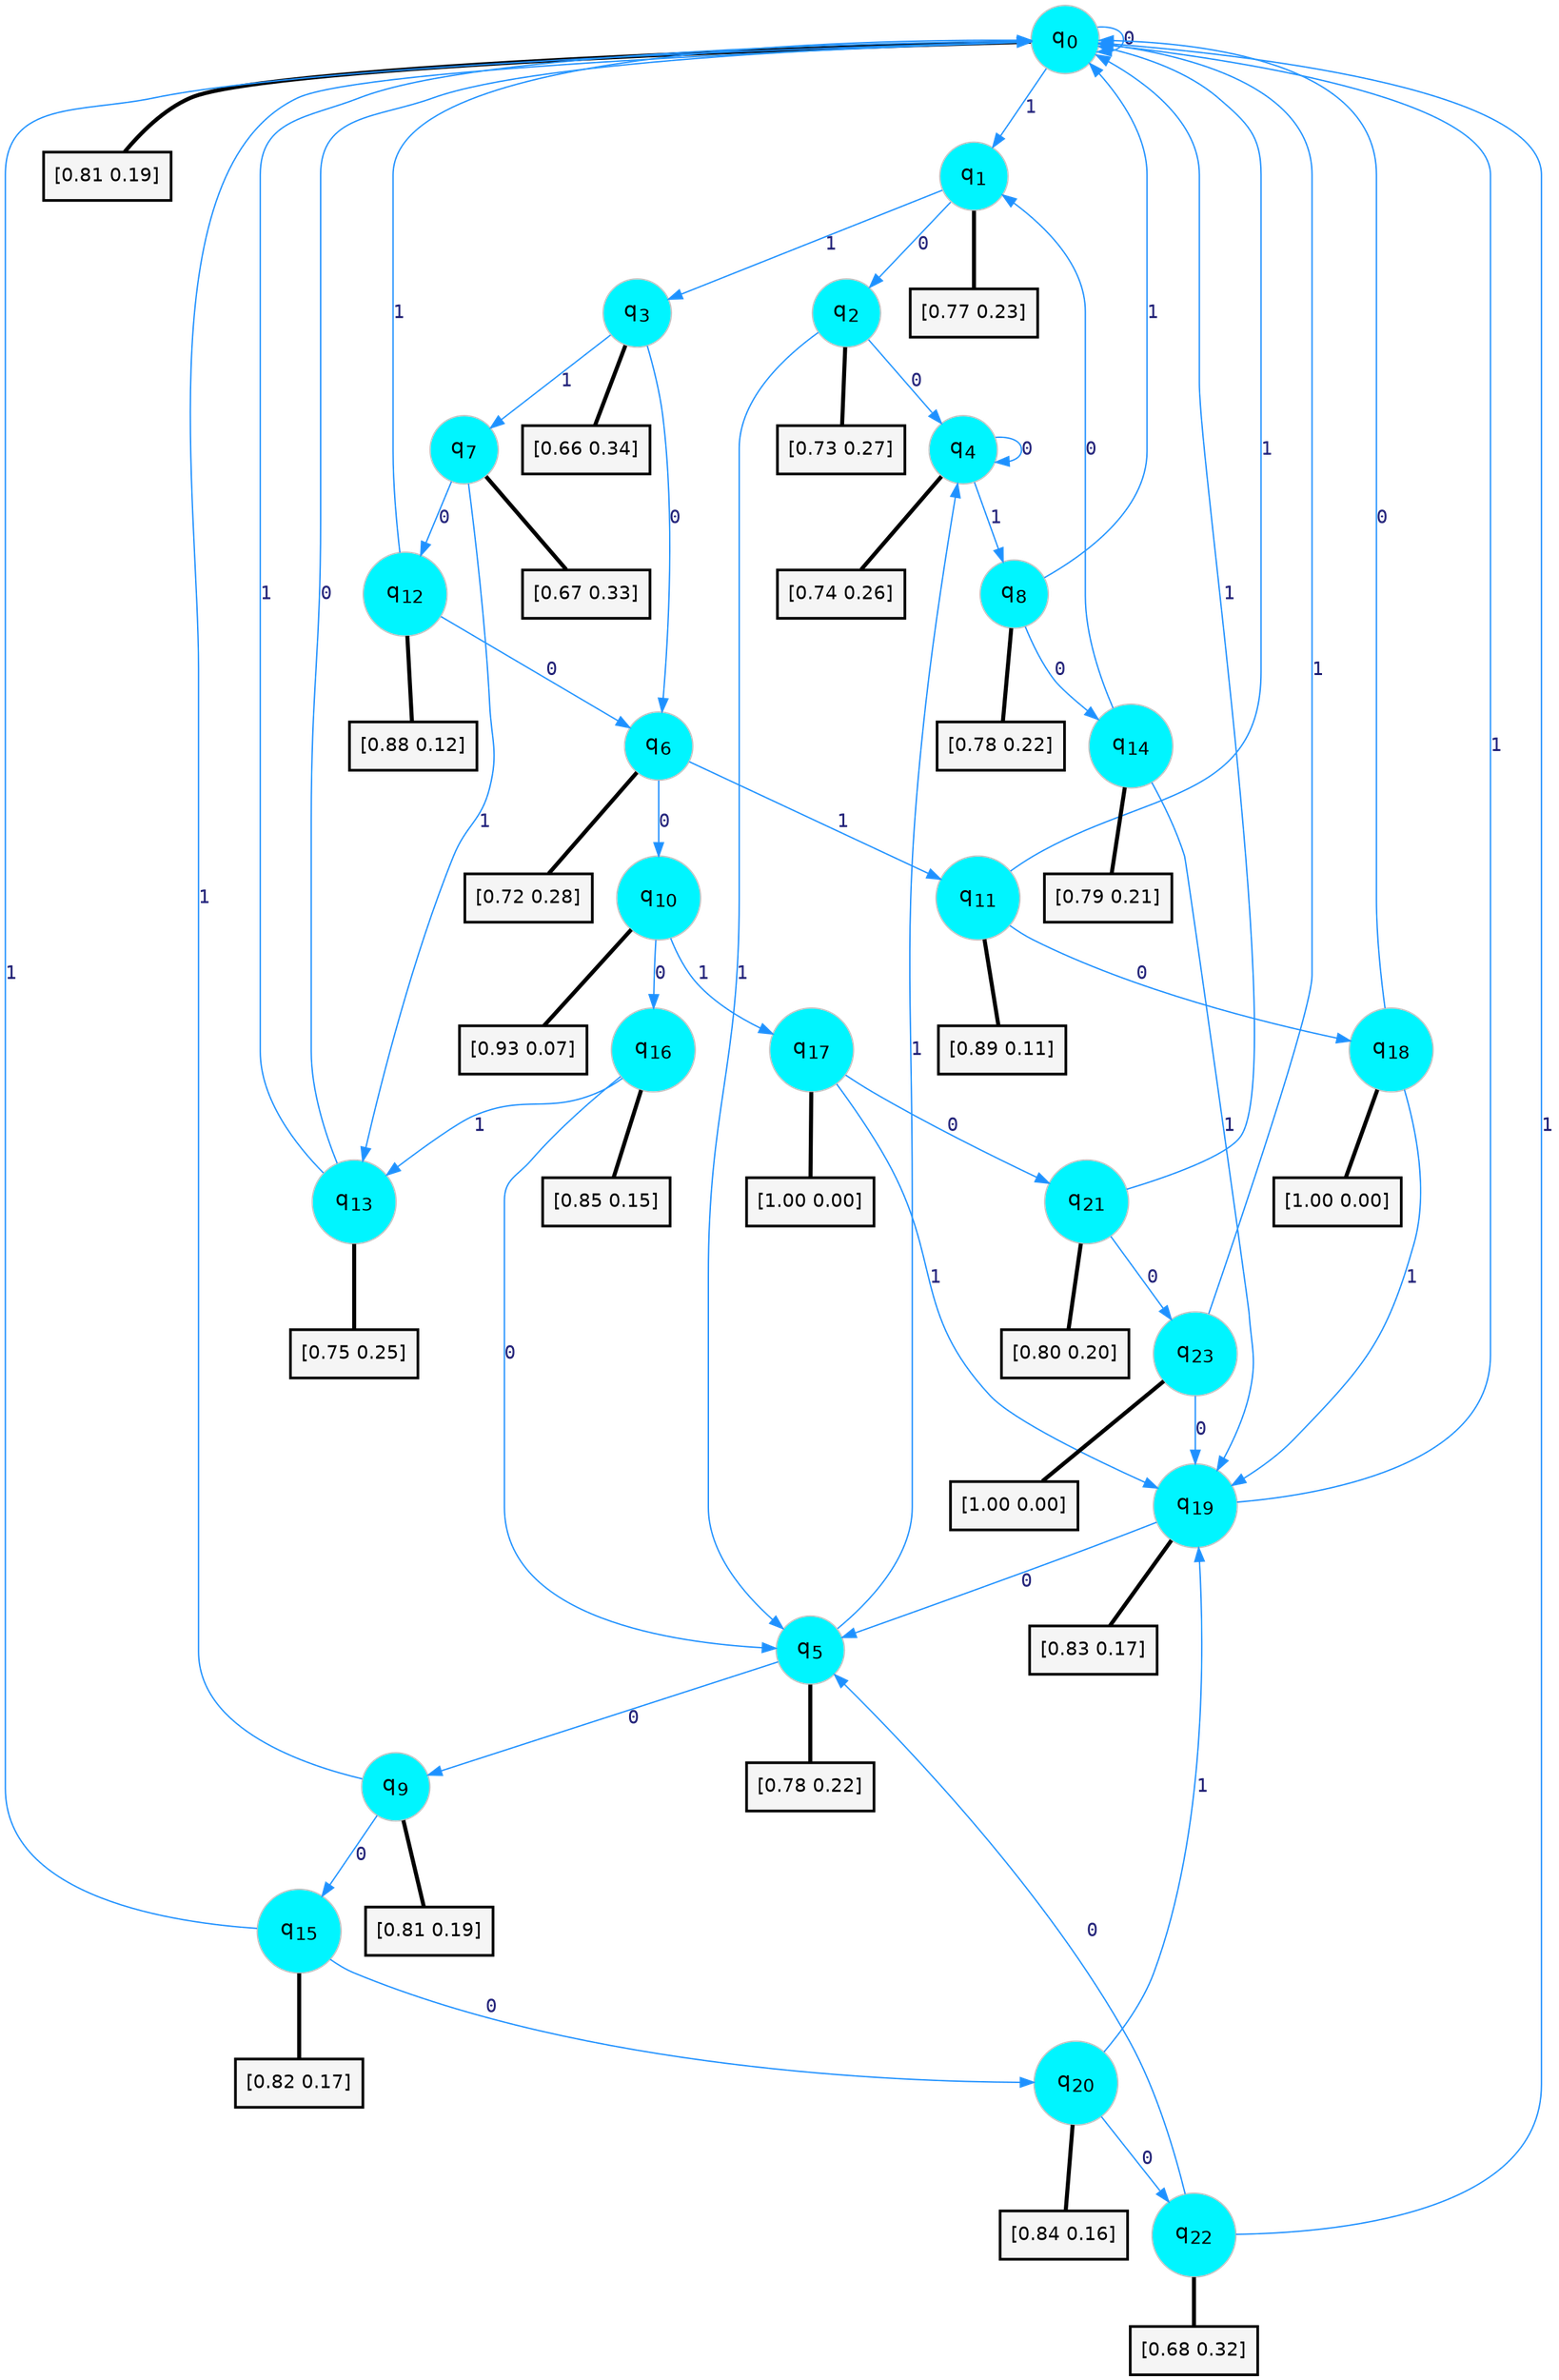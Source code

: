 digraph G {
graph [
bgcolor=transparent, dpi=300, rankdir=TD, size="40,25"];
node [
color=gray, fillcolor=turquoise1, fontcolor=black, fontname=Helvetica, fontsize=16, fontweight=bold, shape=circle, style=filled];
edge [
arrowsize=1, color=dodgerblue1, fontcolor=midnightblue, fontname=courier, fontweight=bold, penwidth=1, style=solid, weight=20];
0[label=<q<SUB>0</SUB>>];
1[label=<q<SUB>1</SUB>>];
2[label=<q<SUB>2</SUB>>];
3[label=<q<SUB>3</SUB>>];
4[label=<q<SUB>4</SUB>>];
5[label=<q<SUB>5</SUB>>];
6[label=<q<SUB>6</SUB>>];
7[label=<q<SUB>7</SUB>>];
8[label=<q<SUB>8</SUB>>];
9[label=<q<SUB>9</SUB>>];
10[label=<q<SUB>10</SUB>>];
11[label=<q<SUB>11</SUB>>];
12[label=<q<SUB>12</SUB>>];
13[label=<q<SUB>13</SUB>>];
14[label=<q<SUB>14</SUB>>];
15[label=<q<SUB>15</SUB>>];
16[label=<q<SUB>16</SUB>>];
17[label=<q<SUB>17</SUB>>];
18[label=<q<SUB>18</SUB>>];
19[label=<q<SUB>19</SUB>>];
20[label=<q<SUB>20</SUB>>];
21[label=<q<SUB>21</SUB>>];
22[label=<q<SUB>22</SUB>>];
23[label=<q<SUB>23</SUB>>];
24[label="[0.81 0.19]", shape=box,fontcolor=black, fontname=Helvetica, fontsize=14, penwidth=2, fillcolor=whitesmoke,color=black];
25[label="[0.77 0.23]", shape=box,fontcolor=black, fontname=Helvetica, fontsize=14, penwidth=2, fillcolor=whitesmoke,color=black];
26[label="[0.73 0.27]", shape=box,fontcolor=black, fontname=Helvetica, fontsize=14, penwidth=2, fillcolor=whitesmoke,color=black];
27[label="[0.66 0.34]", shape=box,fontcolor=black, fontname=Helvetica, fontsize=14, penwidth=2, fillcolor=whitesmoke,color=black];
28[label="[0.74 0.26]", shape=box,fontcolor=black, fontname=Helvetica, fontsize=14, penwidth=2, fillcolor=whitesmoke,color=black];
29[label="[0.78 0.22]", shape=box,fontcolor=black, fontname=Helvetica, fontsize=14, penwidth=2, fillcolor=whitesmoke,color=black];
30[label="[0.72 0.28]", shape=box,fontcolor=black, fontname=Helvetica, fontsize=14, penwidth=2, fillcolor=whitesmoke,color=black];
31[label="[0.67 0.33]", shape=box,fontcolor=black, fontname=Helvetica, fontsize=14, penwidth=2, fillcolor=whitesmoke,color=black];
32[label="[0.78 0.22]", shape=box,fontcolor=black, fontname=Helvetica, fontsize=14, penwidth=2, fillcolor=whitesmoke,color=black];
33[label="[0.81 0.19]", shape=box,fontcolor=black, fontname=Helvetica, fontsize=14, penwidth=2, fillcolor=whitesmoke,color=black];
34[label="[0.93 0.07]", shape=box,fontcolor=black, fontname=Helvetica, fontsize=14, penwidth=2, fillcolor=whitesmoke,color=black];
35[label="[0.89 0.11]", shape=box,fontcolor=black, fontname=Helvetica, fontsize=14, penwidth=2, fillcolor=whitesmoke,color=black];
36[label="[0.88 0.12]", shape=box,fontcolor=black, fontname=Helvetica, fontsize=14, penwidth=2, fillcolor=whitesmoke,color=black];
37[label="[0.75 0.25]", shape=box,fontcolor=black, fontname=Helvetica, fontsize=14, penwidth=2, fillcolor=whitesmoke,color=black];
38[label="[0.79 0.21]", shape=box,fontcolor=black, fontname=Helvetica, fontsize=14, penwidth=2, fillcolor=whitesmoke,color=black];
39[label="[0.82 0.17]", shape=box,fontcolor=black, fontname=Helvetica, fontsize=14, penwidth=2, fillcolor=whitesmoke,color=black];
40[label="[0.85 0.15]", shape=box,fontcolor=black, fontname=Helvetica, fontsize=14, penwidth=2, fillcolor=whitesmoke,color=black];
41[label="[1.00 0.00]", shape=box,fontcolor=black, fontname=Helvetica, fontsize=14, penwidth=2, fillcolor=whitesmoke,color=black];
42[label="[1.00 0.00]", shape=box,fontcolor=black, fontname=Helvetica, fontsize=14, penwidth=2, fillcolor=whitesmoke,color=black];
43[label="[0.83 0.17]", shape=box,fontcolor=black, fontname=Helvetica, fontsize=14, penwidth=2, fillcolor=whitesmoke,color=black];
44[label="[0.84 0.16]", shape=box,fontcolor=black, fontname=Helvetica, fontsize=14, penwidth=2, fillcolor=whitesmoke,color=black];
45[label="[0.80 0.20]", shape=box,fontcolor=black, fontname=Helvetica, fontsize=14, penwidth=2, fillcolor=whitesmoke,color=black];
46[label="[0.68 0.32]", shape=box,fontcolor=black, fontname=Helvetica, fontsize=14, penwidth=2, fillcolor=whitesmoke,color=black];
47[label="[1.00 0.00]", shape=box,fontcolor=black, fontname=Helvetica, fontsize=14, penwidth=2, fillcolor=whitesmoke,color=black];
0->0 [label=0];
0->1 [label=1];
0->24 [arrowhead=none, penwidth=3,color=black];
1->2 [label=0];
1->3 [label=1];
1->25 [arrowhead=none, penwidth=3,color=black];
2->4 [label=0];
2->5 [label=1];
2->26 [arrowhead=none, penwidth=3,color=black];
3->6 [label=0];
3->7 [label=1];
3->27 [arrowhead=none, penwidth=3,color=black];
4->4 [label=0];
4->8 [label=1];
4->28 [arrowhead=none, penwidth=3,color=black];
5->9 [label=0];
5->4 [label=1];
5->29 [arrowhead=none, penwidth=3,color=black];
6->10 [label=0];
6->11 [label=1];
6->30 [arrowhead=none, penwidth=3,color=black];
7->12 [label=0];
7->13 [label=1];
7->31 [arrowhead=none, penwidth=3,color=black];
8->14 [label=0];
8->0 [label=1];
8->32 [arrowhead=none, penwidth=3,color=black];
9->15 [label=0];
9->0 [label=1];
9->33 [arrowhead=none, penwidth=3,color=black];
10->16 [label=0];
10->17 [label=1];
10->34 [arrowhead=none, penwidth=3,color=black];
11->18 [label=0];
11->0 [label=1];
11->35 [arrowhead=none, penwidth=3,color=black];
12->6 [label=0];
12->0 [label=1];
12->36 [arrowhead=none, penwidth=3,color=black];
13->0 [label=0];
13->0 [label=1];
13->37 [arrowhead=none, penwidth=3,color=black];
14->1 [label=0];
14->19 [label=1];
14->38 [arrowhead=none, penwidth=3,color=black];
15->20 [label=0];
15->0 [label=1];
15->39 [arrowhead=none, penwidth=3,color=black];
16->5 [label=0];
16->13 [label=1];
16->40 [arrowhead=none, penwidth=3,color=black];
17->21 [label=0];
17->19 [label=1];
17->41 [arrowhead=none, penwidth=3,color=black];
18->0 [label=0];
18->19 [label=1];
18->42 [arrowhead=none, penwidth=3,color=black];
19->5 [label=0];
19->0 [label=1];
19->43 [arrowhead=none, penwidth=3,color=black];
20->22 [label=0];
20->19 [label=1];
20->44 [arrowhead=none, penwidth=3,color=black];
21->23 [label=0];
21->0 [label=1];
21->45 [arrowhead=none, penwidth=3,color=black];
22->5 [label=0];
22->0 [label=1];
22->46 [arrowhead=none, penwidth=3,color=black];
23->19 [label=0];
23->0 [label=1];
23->47 [arrowhead=none, penwidth=3,color=black];
}
